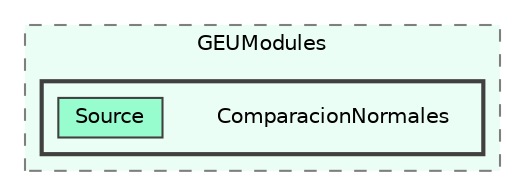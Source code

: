 digraph "C:/GEU/GEUModules/ComparacionNormales"
{
 // LATEX_PDF_SIZE
  bgcolor="transparent";
  edge [fontname=Helvetica,fontsize=10,labelfontname=Helvetica,labelfontsize=10];
  node [fontname=Helvetica,fontsize=10,shape=box,height=0.2,width=0.4];
  compound=true
  subgraph clusterdir_70e1bd6aad29eaa9efcef7cf630be9eb {
    graph [ bgcolor="#ebfef5", pencolor="grey50", label="GEUModules", fontname=Helvetica,fontsize=10 style="filled,dashed", URL="dir_70e1bd6aad29eaa9efcef7cf630be9eb.html",tooltip=""]
  subgraph clusterdir_0129ba3f32007c239cd60995d242a57e {
    graph [ bgcolor="#ebfef5", pencolor="grey25", label="", fontname=Helvetica,fontsize=10 style="filled,bold", URL="dir_0129ba3f32007c239cd60995d242a57e.html",tooltip=""]
    dir_0129ba3f32007c239cd60995d242a57e [shape=plaintext, label="ComparacionNormales"];
  dir_d58c3b049c3ec219b38d9e29bd93ee49 [label="Source", fillcolor="#98fdce", color="grey25", style="filled", URL="dir_d58c3b049c3ec219b38d9e29bd93ee49.html",tooltip=""];
  }
  }
}
